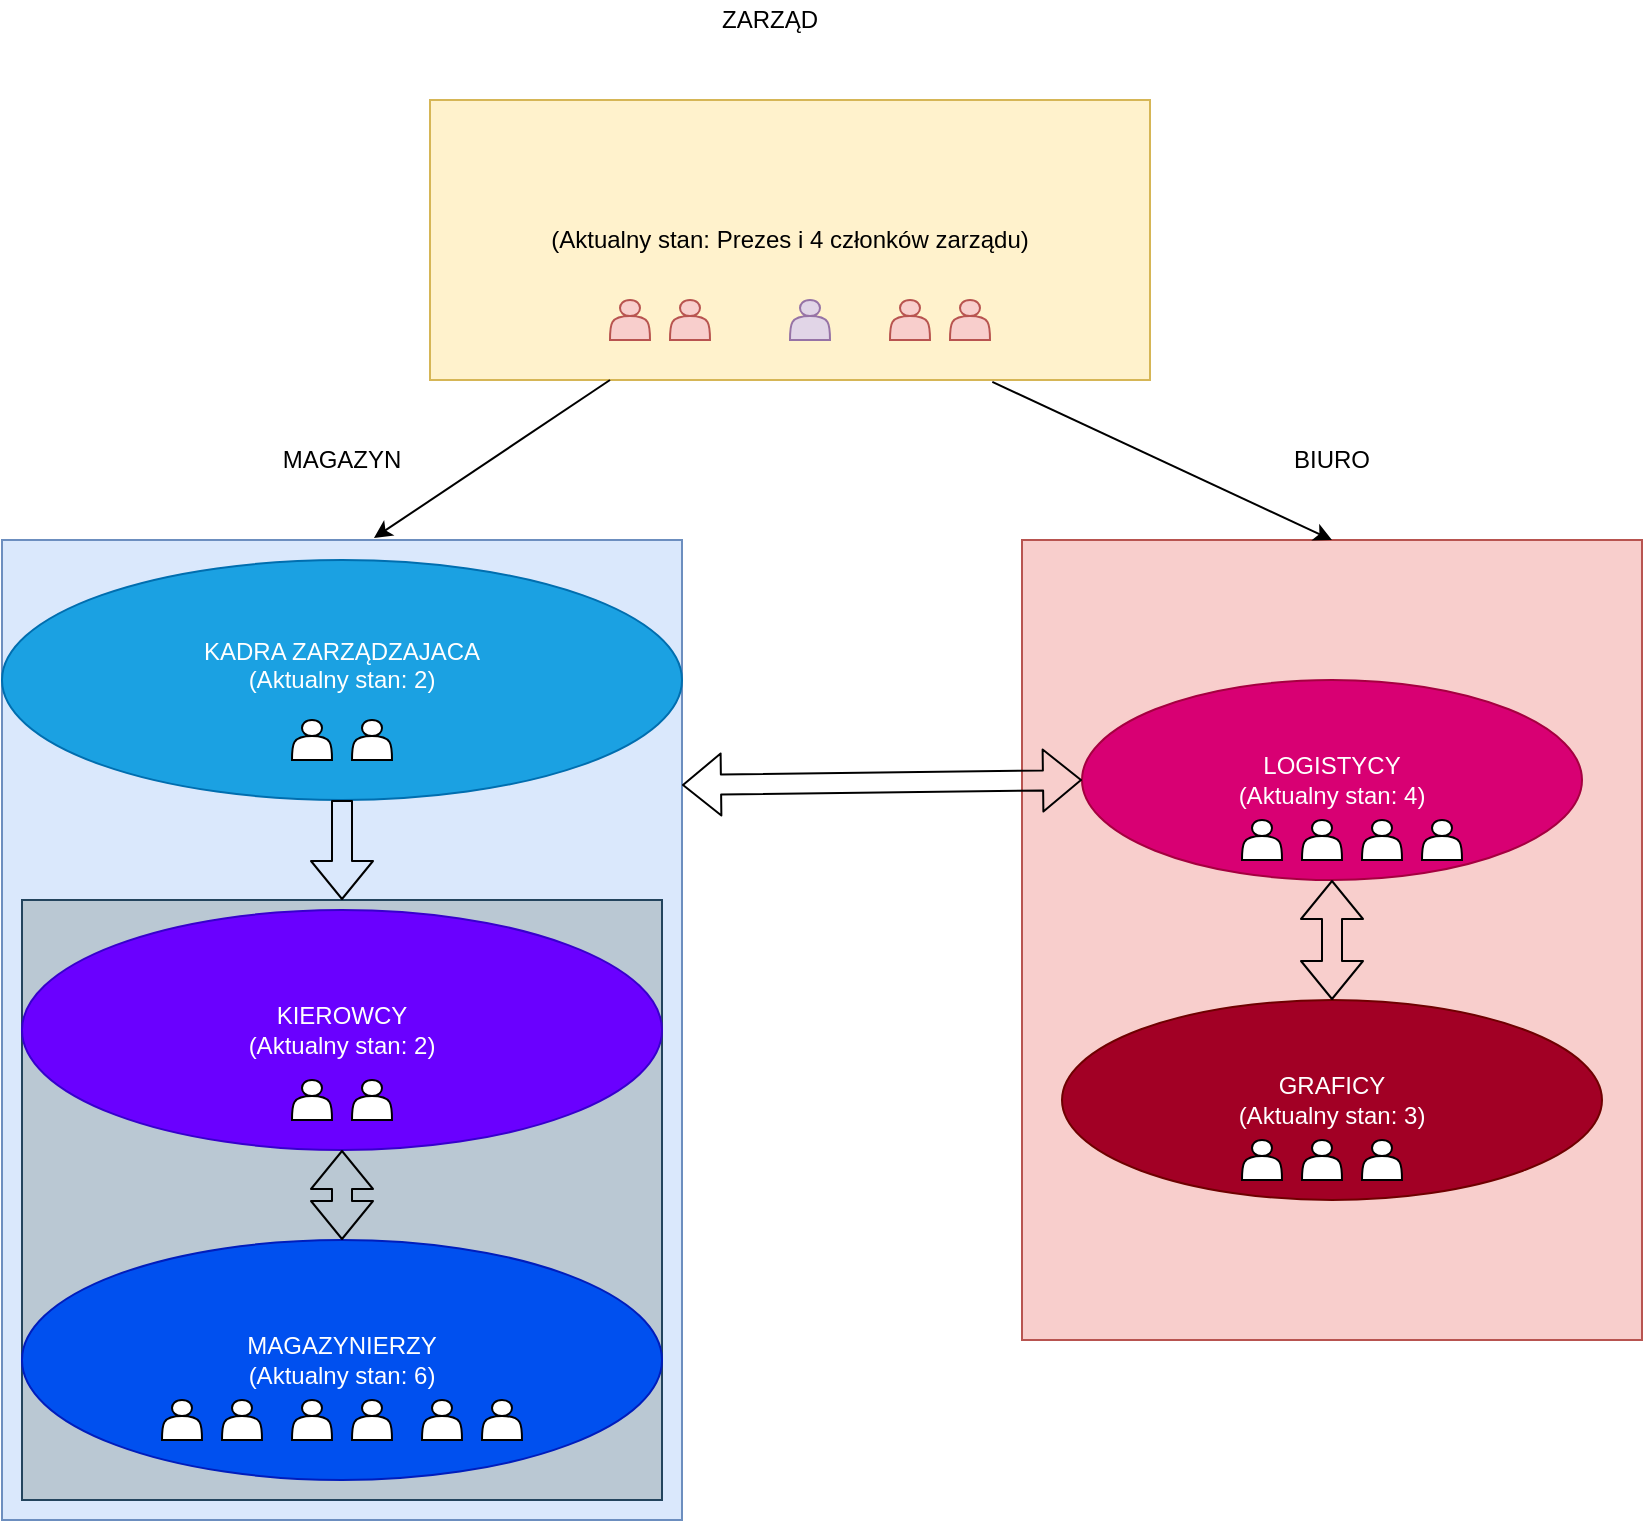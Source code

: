 <mxfile version="14.5.8" type="github">
  <diagram id="64KpuZ-ImGbf2fTRByrC" name="Page-1">
    <mxGraphModel dx="828" dy="1765" grid="1" gridSize="10" guides="1" tooltips="1" connect="1" arrows="1" fold="1" page="1" pageScale="1" pageWidth="827" pageHeight="1169" math="0" shadow="0">
      <root>
        <mxCell id="0" />
        <mxCell id="1" parent="0" />
        <mxCell id="rI9PQAO7Cf-_ZEgctdfI-1" value="" style="rounded=0;whiteSpace=wrap;html=1;fillColor=#dae8fc;strokeColor=#6c8ebf;" parent="1" vertex="1">
          <mxGeometry x="20" y="210" width="340" height="490" as="geometry" />
        </mxCell>
        <mxCell id="9YphuFcX1UK5CyFUVhHK-34" value="" style="rounded=0;whiteSpace=wrap;html=1;fillColor=#bac8d3;strokeColor=#23445d;" parent="1" vertex="1">
          <mxGeometry x="30" y="390" width="320" height="300" as="geometry" />
        </mxCell>
        <mxCell id="rI9PQAO7Cf-_ZEgctdfI-2" value="" style="rounded=0;whiteSpace=wrap;html=1;fillColor=#f8cecc;strokeColor=#b85450;" parent="1" vertex="1">
          <mxGeometry x="530" y="210" width="310" height="400" as="geometry" />
        </mxCell>
        <mxCell id="rI9PQAO7Cf-_ZEgctdfI-3" value="MAGAZYN" style="text;html=1;strokeColor=none;fillColor=none;align=center;verticalAlign=middle;whiteSpace=wrap;rounded=0;" parent="1" vertex="1">
          <mxGeometry x="170" y="160" width="40" height="20" as="geometry" />
        </mxCell>
        <mxCell id="rI9PQAO7Cf-_ZEgctdfI-4" value="BIURO" style="text;html=1;strokeColor=none;fillColor=none;align=center;verticalAlign=middle;whiteSpace=wrap;rounded=0;" parent="1" vertex="1">
          <mxGeometry x="665" y="160" width="40" height="20" as="geometry" />
        </mxCell>
        <mxCell id="rI9PQAO7Cf-_ZEgctdfI-6" value="(Aktualny stan: Prezes i 4 członków zarządu)" style="rounded=0;whiteSpace=wrap;html=1;fillColor=#fff2cc;strokeColor=#d6b656;" parent="1" vertex="1">
          <mxGeometry x="234" y="-10" width="360" height="140" as="geometry" />
        </mxCell>
        <mxCell id="rI9PQAO7Cf-_ZEgctdfI-7" value="ZARZĄD" style="text;html=1;strokeColor=none;fillColor=none;align=center;verticalAlign=middle;whiteSpace=wrap;rounded=0;" parent="1" vertex="1">
          <mxGeometry x="384" y="-60" width="40" height="20" as="geometry" />
        </mxCell>
        <mxCell id="rI9PQAO7Cf-_ZEgctdfI-8" value="" style="endArrow=classic;html=1;exitX=0.25;exitY=1;exitDx=0;exitDy=0;entryX=0.547;entryY=-0.002;entryDx=0;entryDy=0;entryPerimeter=0;" parent="1" source="rI9PQAO7Cf-_ZEgctdfI-6" target="rI9PQAO7Cf-_ZEgctdfI-1" edge="1">
          <mxGeometry width="50" height="50" relative="1" as="geometry">
            <mxPoint x="360" y="160" as="sourcePoint" />
            <mxPoint x="410" y="110" as="targetPoint" />
          </mxGeometry>
        </mxCell>
        <mxCell id="rI9PQAO7Cf-_ZEgctdfI-9" value="" style="endArrow=classic;html=1;exitX=0.781;exitY=1.007;exitDx=0;exitDy=0;exitPerimeter=0;entryX=0.5;entryY=0;entryDx=0;entryDy=0;" parent="1" source="rI9PQAO7Cf-_ZEgctdfI-6" target="rI9PQAO7Cf-_ZEgctdfI-2" edge="1">
          <mxGeometry width="50" height="50" relative="1" as="geometry">
            <mxPoint x="360" y="160" as="sourcePoint" />
            <mxPoint x="690" y="200" as="targetPoint" />
          </mxGeometry>
        </mxCell>
        <mxCell id="rI9PQAO7Cf-_ZEgctdfI-10" value="LOGISTYCY&lt;br&gt;(Aktualny stan: 4)" style="ellipse;whiteSpace=wrap;html=1;fillColor=#d80073;strokeColor=#A50040;fontColor=#ffffff;" parent="1" vertex="1">
          <mxGeometry x="560" y="280" width="250" height="100" as="geometry" />
        </mxCell>
        <mxCell id="rI9PQAO7Cf-_ZEgctdfI-11" value="GRAFICY&lt;br&gt;(Aktualny stan: 3)" style="ellipse;whiteSpace=wrap;html=1;fillColor=#a20025;strokeColor=#6F0000;fontColor=#ffffff;" parent="1" vertex="1">
          <mxGeometry x="550" y="440" width="270" height="100" as="geometry" />
        </mxCell>
        <mxCell id="rI9PQAO7Cf-_ZEgctdfI-12" value="MAGAZYNIERZY&lt;br&gt;(Aktualny stan: 6)" style="ellipse;whiteSpace=wrap;html=1;fillColor=#0050ef;strokeColor=#001DBC;fontColor=#ffffff;" parent="1" vertex="1">
          <mxGeometry x="30" y="560" width="320" height="120" as="geometry" />
        </mxCell>
        <mxCell id="rI9PQAO7Cf-_ZEgctdfI-13" value="KIEROWCY&lt;br&gt;(Aktualny stan: 2)" style="ellipse;whiteSpace=wrap;html=1;fillColor=#6a00ff;strokeColor=#3700CC;fontColor=#ffffff;" parent="1" vertex="1">
          <mxGeometry x="30" y="395" width="320" height="120" as="geometry" />
        </mxCell>
        <mxCell id="rI9PQAO7Cf-_ZEgctdfI-14" value="KADRA ZARZĄDZAJACA&lt;br&gt;(Aktualny stan: 2)&lt;br&gt;&lt;span style=&quot;color: rgba(0 , 0 , 0 , 0) ; font-family: monospace ; font-size: 0px&quot;&gt;%3CmxGraphModel%3E%3Croot%3E%3CmxCell%20id%3D%220%22%2F%3E%3CmxCell%20id%3D%221%22%20parent%3D%220%22%2F%3E%3CmxCell%20id%3D%222%22%20value%3D%22Kierowcy%26lt%3Bbr%26gt%3B(Aktualny%20stan%3A%202)%22%20style%3D%22ellipse%3BwhiteSpace%3Dwrap%3Bhtml%3D1%3BfillColor%3D%236a00ff%3BstrokeColor%3D%233700CC%3BfontColor%3D%23ffffff%3B%22%20vertex%3D%221%22%20parent%3D%221%22%3E%3CmxGeometry%20x%3D%2220%22%20y%3D%22360%22%20width%3D%22340%22%20height%3D%22120&lt;br&gt;&lt;/span&gt;" style="ellipse;whiteSpace=wrap;html=1;fillColor=#1ba1e2;strokeColor=#006EAF;fontColor=#ffffff;" parent="1" vertex="1">
          <mxGeometry x="20" y="220" width="340" height="120" as="geometry" />
        </mxCell>
        <mxCell id="9YphuFcX1UK5CyFUVhHK-1" value="" style="shape=actor;whiteSpace=wrap;html=1;" parent="1" vertex="1">
          <mxGeometry x="100" y="640" width="20" height="20" as="geometry" />
        </mxCell>
        <mxCell id="9YphuFcX1UK5CyFUVhHK-9" value="" style="shape=actor;whiteSpace=wrap;html=1;" parent="1" vertex="1">
          <mxGeometry x="130" y="640" width="20" height="20" as="geometry" />
        </mxCell>
        <mxCell id="9YphuFcX1UK5CyFUVhHK-10" value="" style="shape=actor;whiteSpace=wrap;html=1;" parent="1" vertex="1">
          <mxGeometry x="165" y="640" width="20" height="20" as="geometry" />
        </mxCell>
        <mxCell id="9YphuFcX1UK5CyFUVhHK-11" value="" style="shape=actor;whiteSpace=wrap;html=1;" parent="1" vertex="1">
          <mxGeometry x="195" y="640" width="20" height="20" as="geometry" />
        </mxCell>
        <mxCell id="9YphuFcX1UK5CyFUVhHK-12" value="" style="shape=actor;whiteSpace=wrap;html=1;" parent="1" vertex="1">
          <mxGeometry x="230" y="640" width="20" height="20" as="geometry" />
        </mxCell>
        <mxCell id="9YphuFcX1UK5CyFUVhHK-13" value="" style="shape=actor;whiteSpace=wrap;html=1;" parent="1" vertex="1">
          <mxGeometry x="260" y="640" width="20" height="20" as="geometry" />
        </mxCell>
        <mxCell id="9YphuFcX1UK5CyFUVhHK-14" value="" style="shape=actor;whiteSpace=wrap;html=1;" parent="1" vertex="1">
          <mxGeometry x="165" y="480" width="20" height="20" as="geometry" />
        </mxCell>
        <mxCell id="9YphuFcX1UK5CyFUVhHK-15" value="" style="shape=actor;whiteSpace=wrap;html=1;" parent="1" vertex="1">
          <mxGeometry x="195" y="480" width="20" height="20" as="geometry" />
        </mxCell>
        <mxCell id="9YphuFcX1UK5CyFUVhHK-16" value="" style="shape=actor;whiteSpace=wrap;html=1;" parent="1" vertex="1">
          <mxGeometry x="165" y="300" width="20" height="20" as="geometry" />
        </mxCell>
        <mxCell id="9YphuFcX1UK5CyFUVhHK-17" value="" style="shape=actor;whiteSpace=wrap;html=1;" parent="1" vertex="1">
          <mxGeometry x="195" y="300" width="20" height="20" as="geometry" />
        </mxCell>
        <mxCell id="9YphuFcX1UK5CyFUVhHK-18" value="" style="shape=actor;whiteSpace=wrap;html=1;fillColor=#f8cecc;strokeColor=#b85450;" parent="1" vertex="1">
          <mxGeometry x="324" y="90" width="20" height="20" as="geometry" />
        </mxCell>
        <mxCell id="9YphuFcX1UK5CyFUVhHK-19" value="" style="shape=actor;whiteSpace=wrap;html=1;fillColor=#f8cecc;strokeColor=#b85450;" parent="1" vertex="1">
          <mxGeometry x="354" y="90" width="20" height="20" as="geometry" />
        </mxCell>
        <mxCell id="9YphuFcX1UK5CyFUVhHK-20" value="" style="shape=actor;whiteSpace=wrap;html=1;fillColor=#f8cecc;strokeColor=#b85450;" parent="1" vertex="1">
          <mxGeometry x="464" y="90" width="20" height="20" as="geometry" />
        </mxCell>
        <mxCell id="9YphuFcX1UK5CyFUVhHK-21" value="" style="shape=actor;whiteSpace=wrap;html=1;fillColor=#f8cecc;strokeColor=#b85450;" parent="1" vertex="1">
          <mxGeometry x="494" y="90" width="20" height="20" as="geometry" />
        </mxCell>
        <mxCell id="9YphuFcX1UK5CyFUVhHK-22" value="" style="shape=actor;whiteSpace=wrap;html=1;fillColor=#e1d5e7;strokeColor=#9673a6;" parent="1" vertex="1">
          <mxGeometry x="414" y="90" width="20" height="20" as="geometry" />
        </mxCell>
        <mxCell id="9YphuFcX1UK5CyFUVhHK-24" value="" style="shape=actor;whiteSpace=wrap;html=1;" parent="1" vertex="1">
          <mxGeometry x="670" y="350" width="20" height="20" as="geometry" />
        </mxCell>
        <mxCell id="9YphuFcX1UK5CyFUVhHK-25" value="" style="shape=actor;whiteSpace=wrap;html=1;" parent="1" vertex="1">
          <mxGeometry x="640" y="350" width="20" height="20" as="geometry" />
        </mxCell>
        <mxCell id="9YphuFcX1UK5CyFUVhHK-26" value="" style="shape=actor;whiteSpace=wrap;html=1;" parent="1" vertex="1">
          <mxGeometry x="700" y="350" width="20" height="20" as="geometry" />
        </mxCell>
        <mxCell id="9YphuFcX1UK5CyFUVhHK-27" value="" style="shape=actor;whiteSpace=wrap;html=1;" parent="1" vertex="1">
          <mxGeometry x="730" y="350" width="20" height="20" as="geometry" />
        </mxCell>
        <mxCell id="9YphuFcX1UK5CyFUVhHK-28" value="" style="shape=actor;whiteSpace=wrap;html=1;" parent="1" vertex="1">
          <mxGeometry x="640" y="510" width="20" height="20" as="geometry" />
        </mxCell>
        <mxCell id="9YphuFcX1UK5CyFUVhHK-29" value="" style="shape=actor;whiteSpace=wrap;html=1;" parent="1" vertex="1">
          <mxGeometry x="670" y="510" width="20" height="20" as="geometry" />
        </mxCell>
        <mxCell id="9YphuFcX1UK5CyFUVhHK-30" value="" style="shape=actor;whiteSpace=wrap;html=1;" parent="1" vertex="1">
          <mxGeometry x="700" y="510" width="20" height="20" as="geometry" />
        </mxCell>
        <mxCell id="9YphuFcX1UK5CyFUVhHK-33" value="" style="shape=flexArrow;endArrow=classic;html=1;exitX=0.5;exitY=1;exitDx=0;exitDy=0;" parent="1" source="rI9PQAO7Cf-_ZEgctdfI-14" target="9YphuFcX1UK5CyFUVhHK-34" edge="1">
          <mxGeometry width="50" height="50" relative="1" as="geometry">
            <mxPoint x="410" y="430" as="sourcePoint" />
            <mxPoint x="190" y="380" as="targetPoint" />
          </mxGeometry>
        </mxCell>
        <mxCell id="cXb7aSRqnYAItGbgvJKI-1" value="" style="shape=flexArrow;endArrow=classic;startArrow=classic;html=1;exitX=0.5;exitY=0;exitDx=0;exitDy=0;entryX=0.5;entryY=1;entryDx=0;entryDy=0;" edge="1" parent="1" source="rI9PQAO7Cf-_ZEgctdfI-12" target="rI9PQAO7Cf-_ZEgctdfI-13">
          <mxGeometry width="50" height="50" relative="1" as="geometry">
            <mxPoint x="400" y="370" as="sourcePoint" />
            <mxPoint x="450" y="320" as="targetPoint" />
          </mxGeometry>
        </mxCell>
        <mxCell id="cXb7aSRqnYAItGbgvJKI-2" value="" style="shape=flexArrow;endArrow=classic;startArrow=classic;html=1;exitX=0.5;exitY=1;exitDx=0;exitDy=0;entryX=0.5;entryY=0;entryDx=0;entryDy=0;" edge="1" parent="1" source="rI9PQAO7Cf-_ZEgctdfI-10" target="rI9PQAO7Cf-_ZEgctdfI-11">
          <mxGeometry width="50" height="50" relative="1" as="geometry">
            <mxPoint x="580" y="470" as="sourcePoint" />
            <mxPoint x="630" y="420" as="targetPoint" />
          </mxGeometry>
        </mxCell>
        <mxCell id="cXb7aSRqnYAItGbgvJKI-3" value="" style="shape=flexArrow;endArrow=classic;startArrow=classic;html=1;entryX=0;entryY=0.5;entryDx=0;entryDy=0;exitX=1;exitY=0.25;exitDx=0;exitDy=0;" edge="1" parent="1" source="rI9PQAO7Cf-_ZEgctdfI-1" target="rI9PQAO7Cf-_ZEgctdfI-10">
          <mxGeometry width="50" height="50" relative="1" as="geometry">
            <mxPoint x="580" y="470" as="sourcePoint" />
            <mxPoint x="630" y="420" as="targetPoint" />
          </mxGeometry>
        </mxCell>
      </root>
    </mxGraphModel>
  </diagram>
</mxfile>
